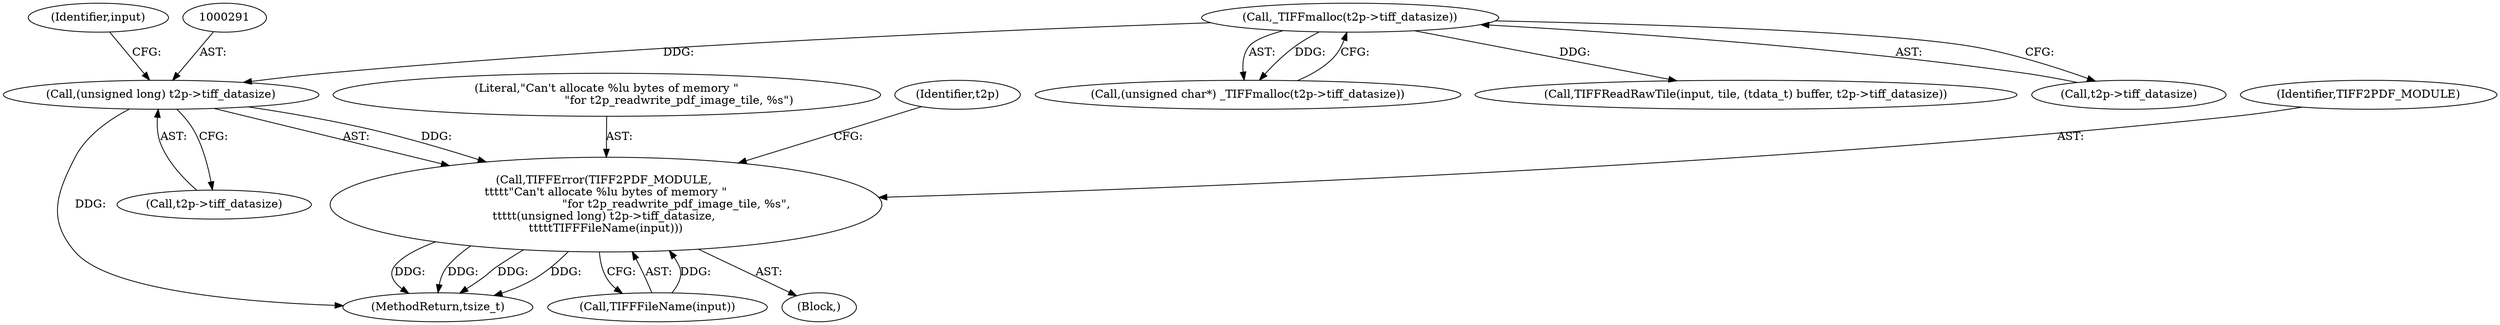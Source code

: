 digraph "0_libtiff_c7153361a4041260719b340f73f2f76@pointer" {
"1000290" [label="(Call,(unsigned long) t2p->tiff_datasize)"];
"1000278" [label="(Call,_TIFFmalloc(t2p->tiff_datasize))"];
"1000287" [label="(Call,TIFFError(TIFF2PDF_MODULE, \n\t\t\t\t\t\"Can't allocate %lu bytes of memory \"\n                                        \"for t2p_readwrite_pdf_image_tile, %s\", \n\t\t\t\t\t(unsigned long) t2p->tiff_datasize, \n\t\t\t\t\tTIFFFileName(input)))"];
"1000279" [label="(Call,t2p->tiff_datasize)"];
"1000276" [label="(Call,(unsigned char*) _TIFFmalloc(t2p->tiff_datasize))"];
"1000278" [label="(Call,_TIFFmalloc(t2p->tiff_datasize))"];
"1000292" [label="(Call,t2p->tiff_datasize)"];
"1000289" [label="(Literal,\"Can't allocate %lu bytes of memory \"\n                                        \"for t2p_readwrite_pdf_image_tile, %s\")"];
"1000295" [label="(Call,TIFFFileName(input))"];
"1000287" [label="(Call,TIFFError(TIFF2PDF_MODULE, \n\t\t\t\t\t\"Can't allocate %lu bytes of memory \"\n                                        \"for t2p_readwrite_pdf_image_tile, %s\", \n\t\t\t\t\t(unsigned long) t2p->tiff_datasize, \n\t\t\t\t\tTIFFFileName(input)))"];
"1001530" [label="(MethodReturn,tsize_t)"];
"1000290" [label="(Call,(unsigned long) t2p->tiff_datasize)"];
"1000304" [label="(Call,TIFFReadRawTile(input, tile, (tdata_t) buffer, t2p->tiff_datasize))"];
"1000286" [label="(Block,)"];
"1000299" [label="(Identifier,t2p)"];
"1000296" [label="(Identifier,input)"];
"1000288" [label="(Identifier,TIFF2PDF_MODULE)"];
"1000290" -> "1000287"  [label="AST: "];
"1000290" -> "1000292"  [label="CFG: "];
"1000291" -> "1000290"  [label="AST: "];
"1000292" -> "1000290"  [label="AST: "];
"1000296" -> "1000290"  [label="CFG: "];
"1000290" -> "1001530"  [label="DDG: "];
"1000290" -> "1000287"  [label="DDG: "];
"1000278" -> "1000290"  [label="DDG: "];
"1000278" -> "1000276"  [label="AST: "];
"1000278" -> "1000279"  [label="CFG: "];
"1000279" -> "1000278"  [label="AST: "];
"1000276" -> "1000278"  [label="CFG: "];
"1000278" -> "1000276"  [label="DDG: "];
"1000278" -> "1000304"  [label="DDG: "];
"1000287" -> "1000286"  [label="AST: "];
"1000287" -> "1000295"  [label="CFG: "];
"1000288" -> "1000287"  [label="AST: "];
"1000289" -> "1000287"  [label="AST: "];
"1000295" -> "1000287"  [label="AST: "];
"1000299" -> "1000287"  [label="CFG: "];
"1000287" -> "1001530"  [label="DDG: "];
"1000287" -> "1001530"  [label="DDG: "];
"1000287" -> "1001530"  [label="DDG: "];
"1000287" -> "1001530"  [label="DDG: "];
"1000295" -> "1000287"  [label="DDG: "];
}
